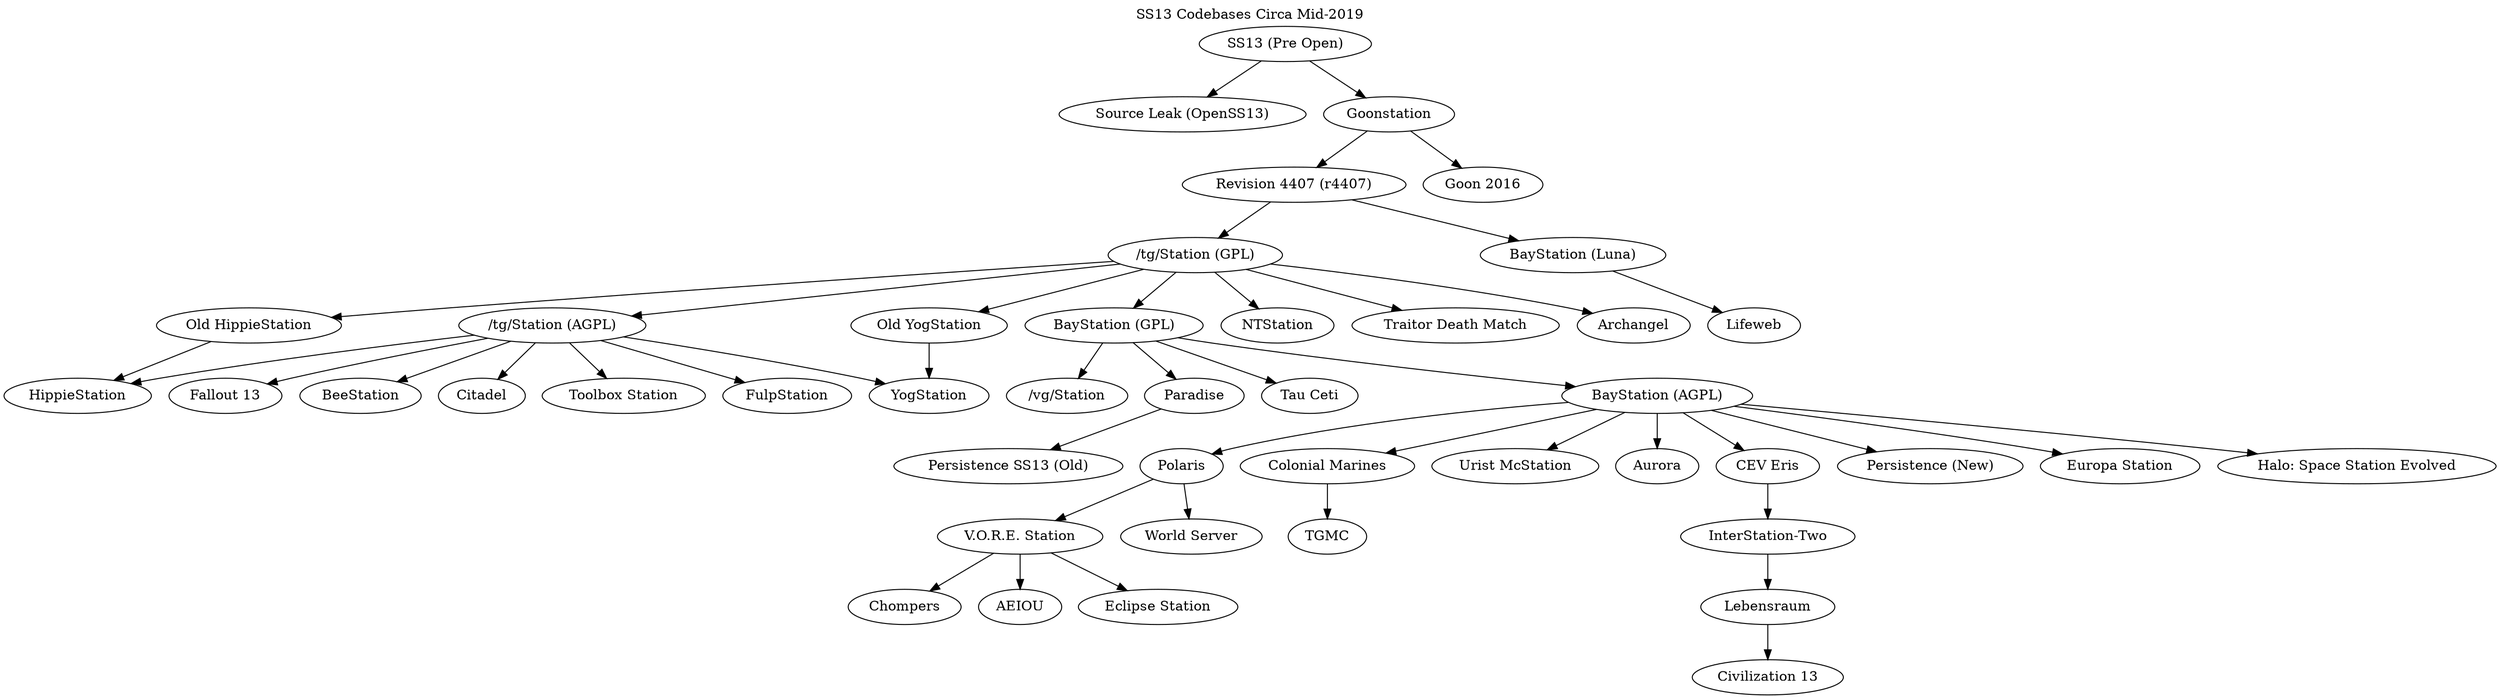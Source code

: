 digraph  G {
	label = "SS13 Codebases Circa Mid-2019"
	labelloc="t"
	"SS13 (Pre Open)" -> "Source Leak (OpenSS13)"
	"SS13 (Pre Open)" -> "Goonstation"
	"Goonstation" -> "Revision 4407 (r4407)"
	"Goonstation" -> "Goon 2016"
	"Revision 4407 (r4407)" -> "/tg/Station (GPL)"
	"Revision 4407 (r4407)" -> "BayStation (Luna)"
	"BayStation (Luna)" -> "Lifeweb" 
	"/tg/Station (GPL)" -> "/tg/Station (AGPL)"
	"/tg/Station (GPL)" -> "BayStation (GPL)" 
	"/tg/Station (GPL)" -> "Old HippieStation"
	"/tg/Station (GPL)" -> "Old YogStation"
	"/tg/Station (GPL)" -> "NTStation"
	"/tg/Station (GPL)" -> "Traitor Death Match"
	"/tg/Station (GPL)" -> "Archangel"
	"Old YogStation" -> "YogStation"
	"Old HippieStation" -> "HippieStation"
	"/tg/Station (AGPL)" -> "YogStation"
	"/tg/Station (AGPL)" -> "Fallout 13"
	"/tg/Station (AGPL)" -> "BeeStation"
	"/tg/Station (AGPL)" -> "HippieStation"
	"/tg/Station (AGPL)" -> "Citadel"
	"/tg/Station (AGPL)" -> "Toolbox Station"
	"/tg/Station (AGPL)" -> "FulpStation"
	"BayStation (GPL)" -> "/vg/Station"
	"BayStation (GPL)" -> "Paradise"
	"BayStation (GPL)" -> "Tau Ceti"
	"BayStation (GPL)" -> "BayStation (AGPL)"
	"Paradise" -> "Persistence SS13 (Old)"
	"BayStation (AGPL)" -> "Polaris"
	"BayStation (AGPL)" -> "Colonial Marines"
	"BayStation (AGPL)" -> "Urist McStation"
	"BayStation (AGPL)" -> "Aurora"
	"BayStation (AGPL)" -> "CEV Eris"
	"BayStation (AGPL)" -> "Persistence (New)"
	"BayStation (AGPL)" -> "Europa Station"
	"BayStation (AGPL)" -> "Halo: Space Station Evolved"
	"CEV Eris" -> "InterStation-Two"
	"InterStation-Two" -> "Lebensraum"
	"Lebensraum" -> "Civilization 13"
	"Colonial Marines" -> "TGMC"
	"Polaris" -> "V.O.R.E. Station"
	"Polaris" -> "World Server"
	"V.O.R.E. Station" -> "Chompers"
	"V.O.R.E. Station" -> "AEIOU"
	"V.O.R.E. Station" -> "Eclipse Station" 
}
